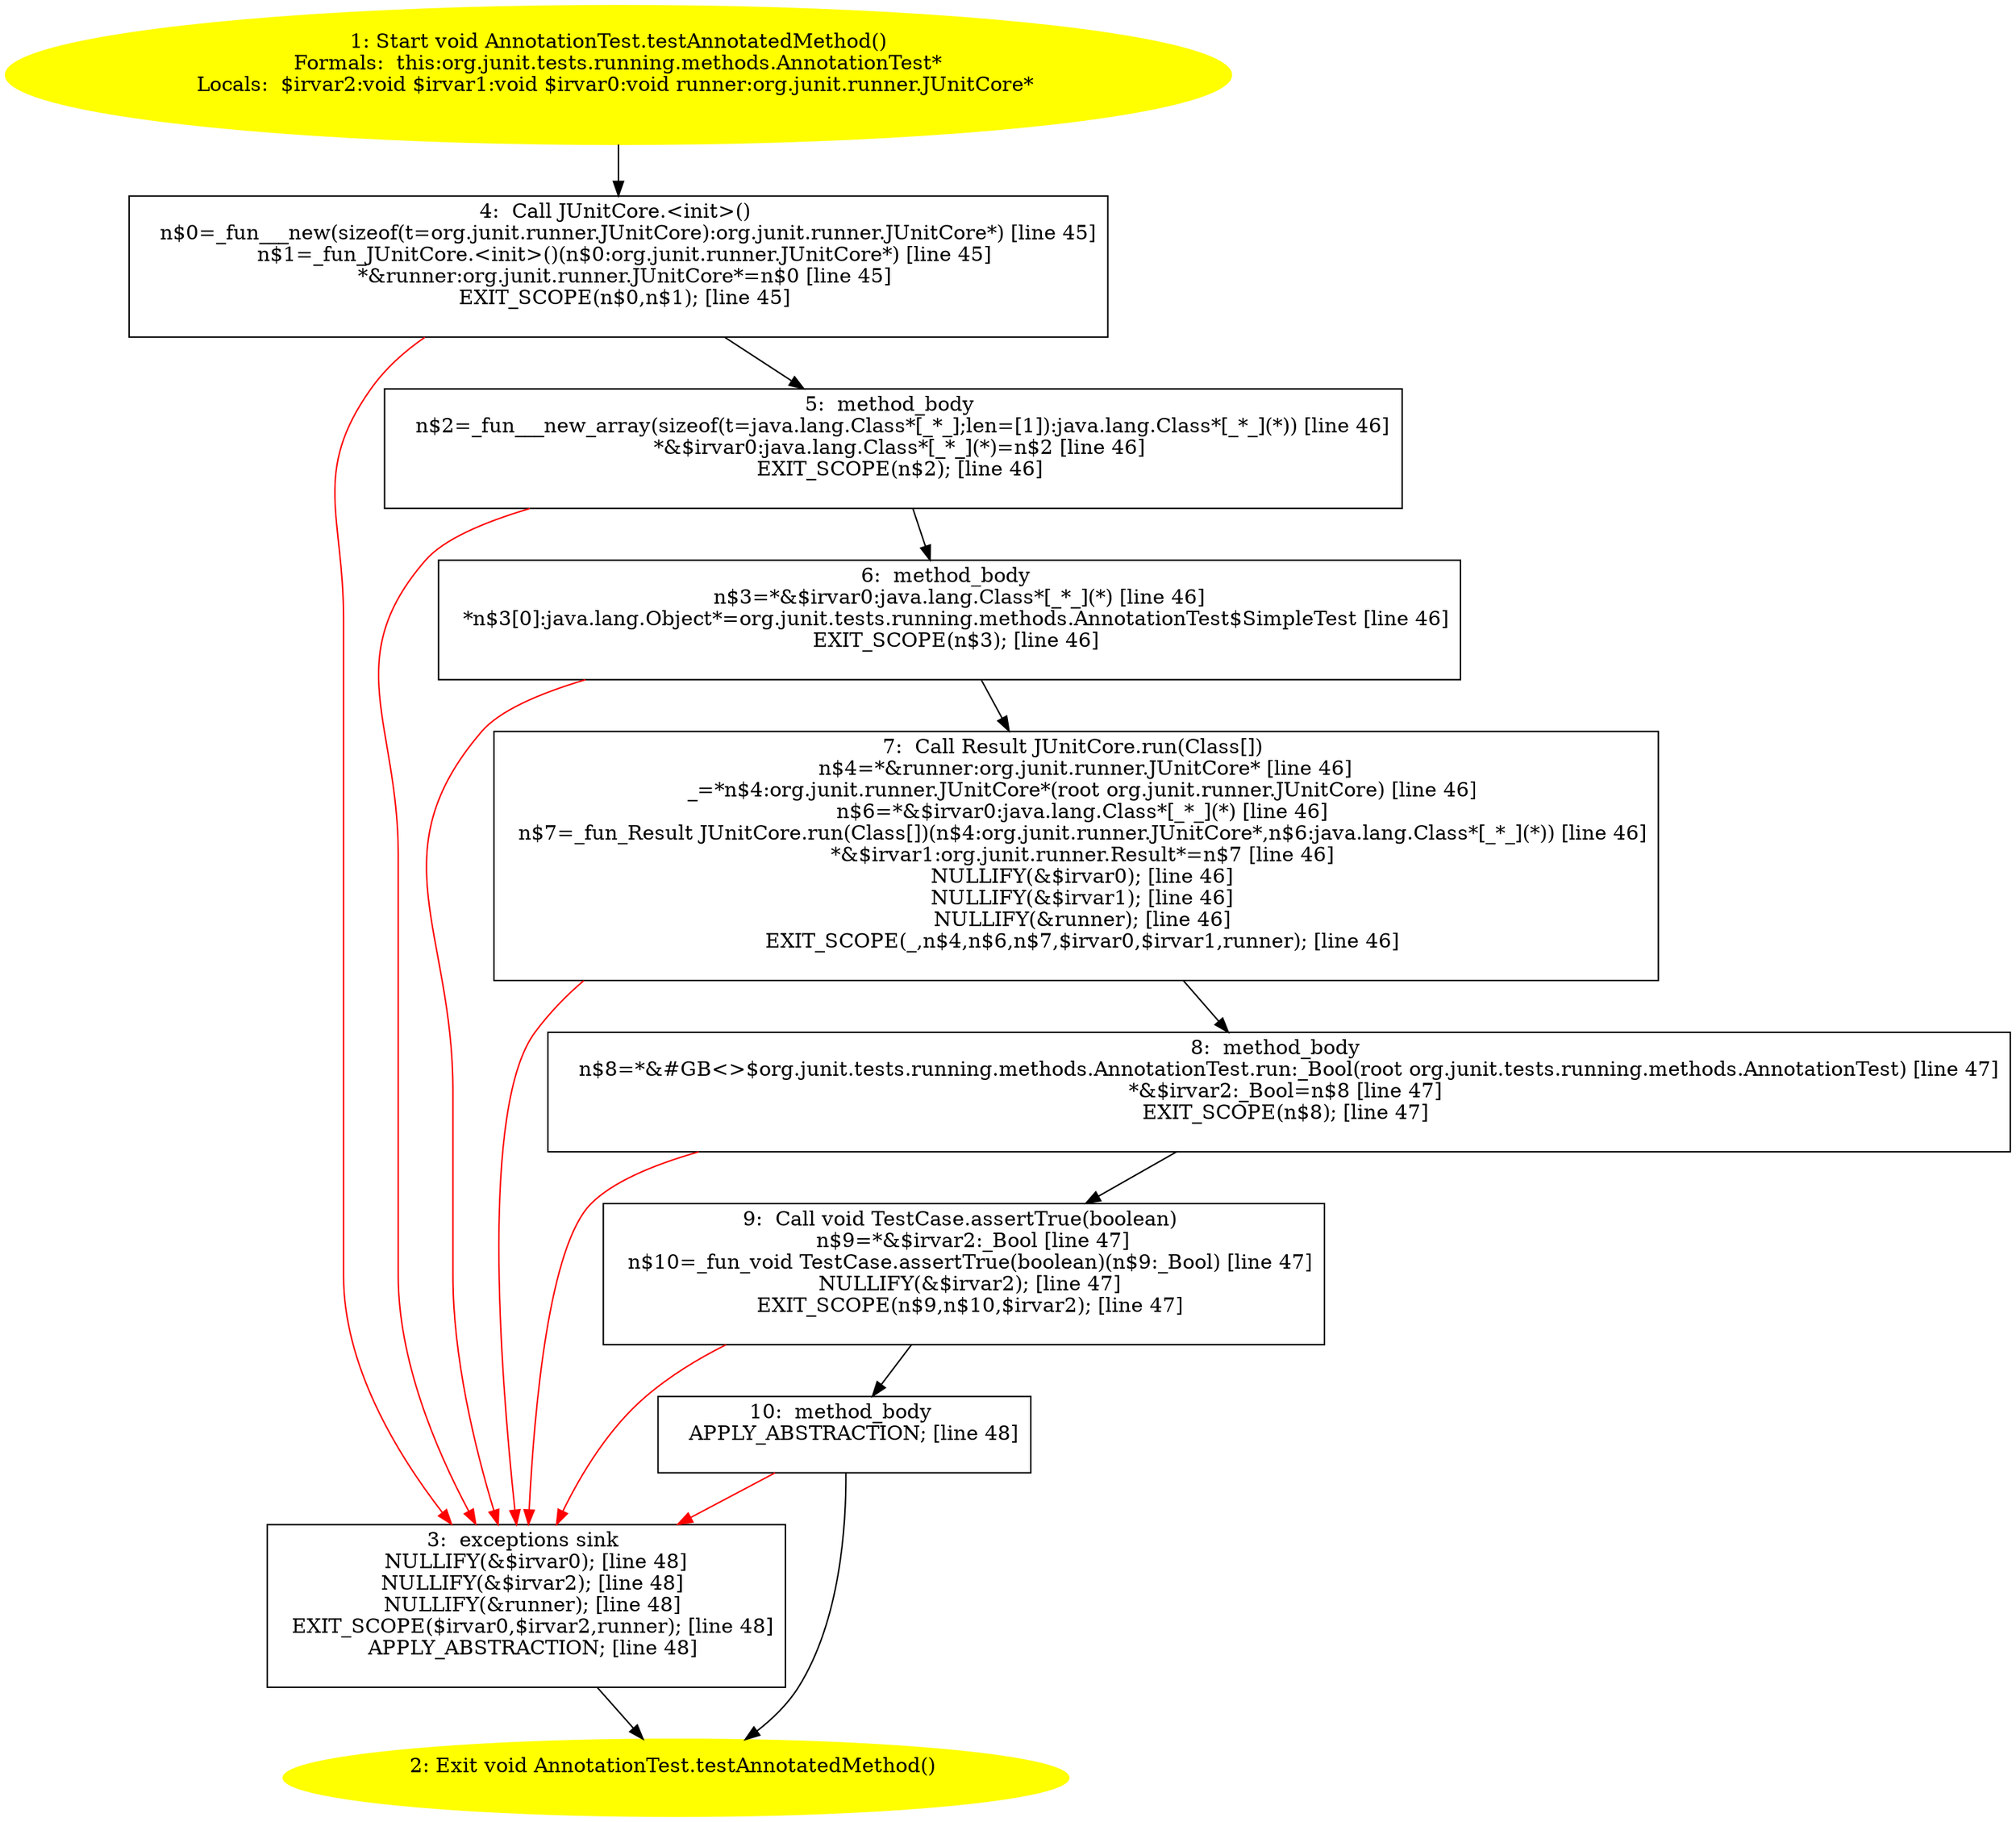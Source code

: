 /* @generated */
digraph cfg {
"org.junit.tests.running.methods.AnnotationTest.testAnnotatedMethod():void.c819f71f5d678cabb5cb02024029ebb1_1" [label="1: Start void AnnotationTest.testAnnotatedMethod()\nFormals:  this:org.junit.tests.running.methods.AnnotationTest*\nLocals:  $irvar2:void $irvar1:void $irvar0:void runner:org.junit.runner.JUnitCore* \n  " color=yellow style=filled]
	

	 "org.junit.tests.running.methods.AnnotationTest.testAnnotatedMethod():void.c819f71f5d678cabb5cb02024029ebb1_1" -> "org.junit.tests.running.methods.AnnotationTest.testAnnotatedMethod():void.c819f71f5d678cabb5cb02024029ebb1_4" ;
"org.junit.tests.running.methods.AnnotationTest.testAnnotatedMethod():void.c819f71f5d678cabb5cb02024029ebb1_2" [label="2: Exit void AnnotationTest.testAnnotatedMethod() \n  " color=yellow style=filled]
	

"org.junit.tests.running.methods.AnnotationTest.testAnnotatedMethod():void.c819f71f5d678cabb5cb02024029ebb1_3" [label="3:  exceptions sink \n   NULLIFY(&$irvar0); [line 48]\n  NULLIFY(&$irvar2); [line 48]\n  NULLIFY(&runner); [line 48]\n  EXIT_SCOPE($irvar0,$irvar2,runner); [line 48]\n  APPLY_ABSTRACTION; [line 48]\n " shape="box"]
	

	 "org.junit.tests.running.methods.AnnotationTest.testAnnotatedMethod():void.c819f71f5d678cabb5cb02024029ebb1_3" -> "org.junit.tests.running.methods.AnnotationTest.testAnnotatedMethod():void.c819f71f5d678cabb5cb02024029ebb1_2" ;
"org.junit.tests.running.methods.AnnotationTest.testAnnotatedMethod():void.c819f71f5d678cabb5cb02024029ebb1_4" [label="4:  Call JUnitCore.<init>() \n   n$0=_fun___new(sizeof(t=org.junit.runner.JUnitCore):org.junit.runner.JUnitCore*) [line 45]\n  n$1=_fun_JUnitCore.<init>()(n$0:org.junit.runner.JUnitCore*) [line 45]\n  *&runner:org.junit.runner.JUnitCore*=n$0 [line 45]\n  EXIT_SCOPE(n$0,n$1); [line 45]\n " shape="box"]
	

	 "org.junit.tests.running.methods.AnnotationTest.testAnnotatedMethod():void.c819f71f5d678cabb5cb02024029ebb1_4" -> "org.junit.tests.running.methods.AnnotationTest.testAnnotatedMethod():void.c819f71f5d678cabb5cb02024029ebb1_5" ;
	 "org.junit.tests.running.methods.AnnotationTest.testAnnotatedMethod():void.c819f71f5d678cabb5cb02024029ebb1_4" -> "org.junit.tests.running.methods.AnnotationTest.testAnnotatedMethod():void.c819f71f5d678cabb5cb02024029ebb1_3" [color="red" ];
"org.junit.tests.running.methods.AnnotationTest.testAnnotatedMethod():void.c819f71f5d678cabb5cb02024029ebb1_5" [label="5:  method_body \n   n$2=_fun___new_array(sizeof(t=java.lang.Class*[_*_];len=[1]):java.lang.Class*[_*_](*)) [line 46]\n  *&$irvar0:java.lang.Class*[_*_](*)=n$2 [line 46]\n  EXIT_SCOPE(n$2); [line 46]\n " shape="box"]
	

	 "org.junit.tests.running.methods.AnnotationTest.testAnnotatedMethod():void.c819f71f5d678cabb5cb02024029ebb1_5" -> "org.junit.tests.running.methods.AnnotationTest.testAnnotatedMethod():void.c819f71f5d678cabb5cb02024029ebb1_6" ;
	 "org.junit.tests.running.methods.AnnotationTest.testAnnotatedMethod():void.c819f71f5d678cabb5cb02024029ebb1_5" -> "org.junit.tests.running.methods.AnnotationTest.testAnnotatedMethod():void.c819f71f5d678cabb5cb02024029ebb1_3" [color="red" ];
"org.junit.tests.running.methods.AnnotationTest.testAnnotatedMethod():void.c819f71f5d678cabb5cb02024029ebb1_6" [label="6:  method_body \n   n$3=*&$irvar0:java.lang.Class*[_*_](*) [line 46]\n  *n$3[0]:java.lang.Object*=org.junit.tests.running.methods.AnnotationTest$SimpleTest [line 46]\n  EXIT_SCOPE(n$3); [line 46]\n " shape="box"]
	

	 "org.junit.tests.running.methods.AnnotationTest.testAnnotatedMethod():void.c819f71f5d678cabb5cb02024029ebb1_6" -> "org.junit.tests.running.methods.AnnotationTest.testAnnotatedMethod():void.c819f71f5d678cabb5cb02024029ebb1_7" ;
	 "org.junit.tests.running.methods.AnnotationTest.testAnnotatedMethod():void.c819f71f5d678cabb5cb02024029ebb1_6" -> "org.junit.tests.running.methods.AnnotationTest.testAnnotatedMethod():void.c819f71f5d678cabb5cb02024029ebb1_3" [color="red" ];
"org.junit.tests.running.methods.AnnotationTest.testAnnotatedMethod():void.c819f71f5d678cabb5cb02024029ebb1_7" [label="7:  Call Result JUnitCore.run(Class[]) \n   n$4=*&runner:org.junit.runner.JUnitCore* [line 46]\n  _=*n$4:org.junit.runner.JUnitCore*(root org.junit.runner.JUnitCore) [line 46]\n  n$6=*&$irvar0:java.lang.Class*[_*_](*) [line 46]\n  n$7=_fun_Result JUnitCore.run(Class[])(n$4:org.junit.runner.JUnitCore*,n$6:java.lang.Class*[_*_](*)) [line 46]\n  *&$irvar1:org.junit.runner.Result*=n$7 [line 46]\n  NULLIFY(&$irvar0); [line 46]\n  NULLIFY(&$irvar1); [line 46]\n  NULLIFY(&runner); [line 46]\n  EXIT_SCOPE(_,n$4,n$6,n$7,$irvar0,$irvar1,runner); [line 46]\n " shape="box"]
	

	 "org.junit.tests.running.methods.AnnotationTest.testAnnotatedMethod():void.c819f71f5d678cabb5cb02024029ebb1_7" -> "org.junit.tests.running.methods.AnnotationTest.testAnnotatedMethod():void.c819f71f5d678cabb5cb02024029ebb1_8" ;
	 "org.junit.tests.running.methods.AnnotationTest.testAnnotatedMethod():void.c819f71f5d678cabb5cb02024029ebb1_7" -> "org.junit.tests.running.methods.AnnotationTest.testAnnotatedMethod():void.c819f71f5d678cabb5cb02024029ebb1_3" [color="red" ];
"org.junit.tests.running.methods.AnnotationTest.testAnnotatedMethod():void.c819f71f5d678cabb5cb02024029ebb1_8" [label="8:  method_body \n   n$8=*&#GB<>$org.junit.tests.running.methods.AnnotationTest.run:_Bool(root org.junit.tests.running.methods.AnnotationTest) [line 47]\n  *&$irvar2:_Bool=n$8 [line 47]\n  EXIT_SCOPE(n$8); [line 47]\n " shape="box"]
	

	 "org.junit.tests.running.methods.AnnotationTest.testAnnotatedMethod():void.c819f71f5d678cabb5cb02024029ebb1_8" -> "org.junit.tests.running.methods.AnnotationTest.testAnnotatedMethod():void.c819f71f5d678cabb5cb02024029ebb1_9" ;
	 "org.junit.tests.running.methods.AnnotationTest.testAnnotatedMethod():void.c819f71f5d678cabb5cb02024029ebb1_8" -> "org.junit.tests.running.methods.AnnotationTest.testAnnotatedMethod():void.c819f71f5d678cabb5cb02024029ebb1_3" [color="red" ];
"org.junit.tests.running.methods.AnnotationTest.testAnnotatedMethod():void.c819f71f5d678cabb5cb02024029ebb1_9" [label="9:  Call void TestCase.assertTrue(boolean) \n   n$9=*&$irvar2:_Bool [line 47]\n  n$10=_fun_void TestCase.assertTrue(boolean)(n$9:_Bool) [line 47]\n  NULLIFY(&$irvar2); [line 47]\n  EXIT_SCOPE(n$9,n$10,$irvar2); [line 47]\n " shape="box"]
	

	 "org.junit.tests.running.methods.AnnotationTest.testAnnotatedMethod():void.c819f71f5d678cabb5cb02024029ebb1_9" -> "org.junit.tests.running.methods.AnnotationTest.testAnnotatedMethod():void.c819f71f5d678cabb5cb02024029ebb1_10" ;
	 "org.junit.tests.running.methods.AnnotationTest.testAnnotatedMethod():void.c819f71f5d678cabb5cb02024029ebb1_9" -> "org.junit.tests.running.methods.AnnotationTest.testAnnotatedMethod():void.c819f71f5d678cabb5cb02024029ebb1_3" [color="red" ];
"org.junit.tests.running.methods.AnnotationTest.testAnnotatedMethod():void.c819f71f5d678cabb5cb02024029ebb1_10" [label="10:  method_body \n   APPLY_ABSTRACTION; [line 48]\n " shape="box"]
	

	 "org.junit.tests.running.methods.AnnotationTest.testAnnotatedMethod():void.c819f71f5d678cabb5cb02024029ebb1_10" -> "org.junit.tests.running.methods.AnnotationTest.testAnnotatedMethod():void.c819f71f5d678cabb5cb02024029ebb1_2" ;
	 "org.junit.tests.running.methods.AnnotationTest.testAnnotatedMethod():void.c819f71f5d678cabb5cb02024029ebb1_10" -> "org.junit.tests.running.methods.AnnotationTest.testAnnotatedMethod():void.c819f71f5d678cabb5cb02024029ebb1_3" [color="red" ];
}
